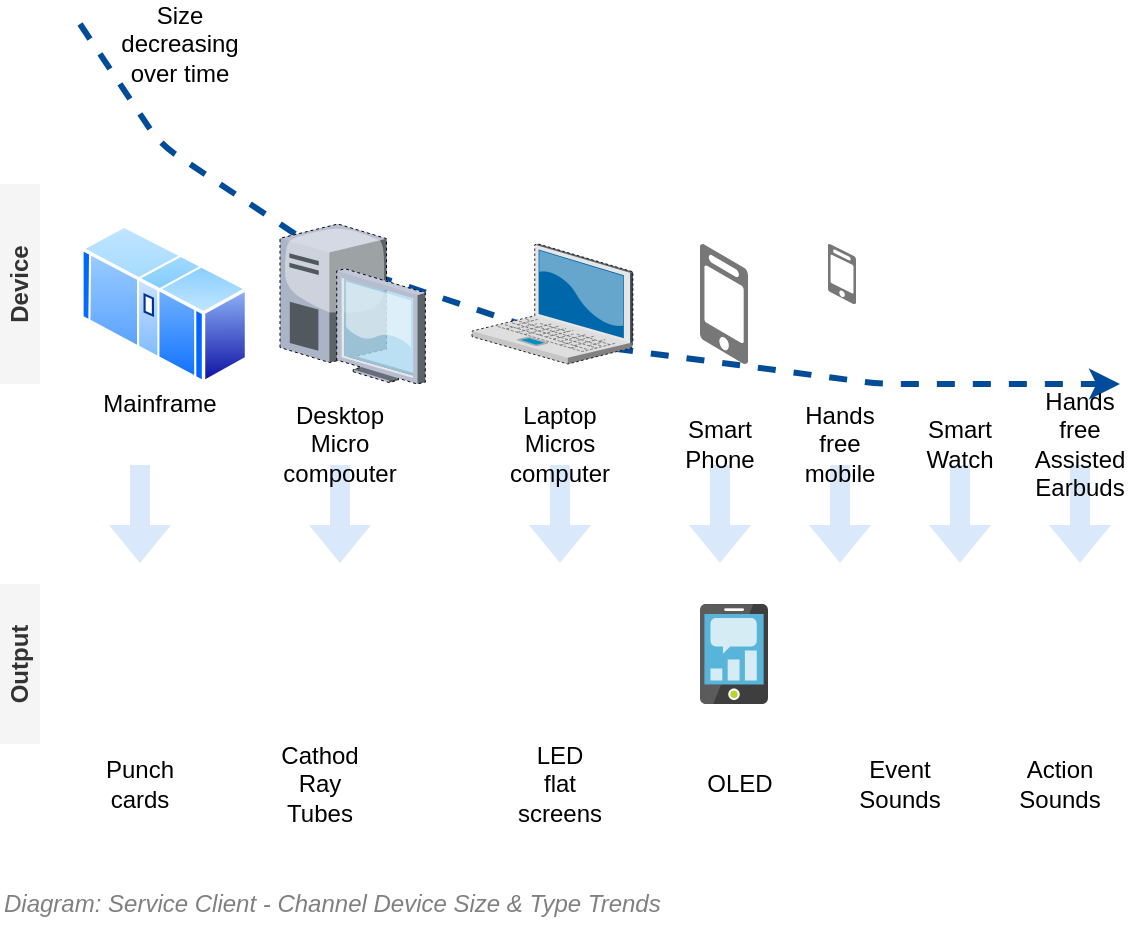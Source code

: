 <mxfile version="20.2.4" type="google"><diagram id="QNO6JzKjgAVL6_uqriPE" name="Page-1"><mxGraphModel grid="1" page="1" gridSize="10" guides="1" tooltips="1" connect="1" arrows="1" fold="1" pageScale="1" pageWidth="827" pageHeight="1169" math="0" shadow="0"><root><mxCell id="0"/><mxCell id="1" parent="0"/><mxCell id="KPkr72XP1CI6-A8Yx9Dp-1" value="" style="shape=flexArrow;endArrow=classic;html=1;fontSize=12;fontColor=#000000;fillColor=#dae8fc;strokeColor=none;" edge="1" parent="1"><mxGeometry width="50" height="50" relative="1" as="geometry"><mxPoint x="190" y="420" as="sourcePoint"/><mxPoint x="190" y="470" as="targetPoint"/></mxGeometry></mxCell><mxCell id="KPkr72XP1CI6-A8Yx9Dp-2" value="" style="shape=flexArrow;endArrow=classic;html=1;fontSize=12;fontColor=#000000;fillColor=#dae8fc;strokeColor=none;" edge="1" parent="1"><mxGeometry width="50" height="50" relative="1" as="geometry"><mxPoint x="290" y="420" as="sourcePoint"/><mxPoint x="290" y="470" as="targetPoint"/></mxGeometry></mxCell><mxCell id="KPkr72XP1CI6-A8Yx9Dp-3" value="" style="shape=flexArrow;endArrow=classic;html=1;fontSize=12;fontColor=#000000;fillColor=#dae8fc;strokeColor=none;" edge="1" parent="1"><mxGeometry width="50" height="50" relative="1" as="geometry"><mxPoint x="400" y="420" as="sourcePoint"/><mxPoint x="400" y="470" as="targetPoint"/></mxGeometry></mxCell><mxCell id="KPkr72XP1CI6-A8Yx9Dp-4" value="" style="shape=flexArrow;endArrow=classic;html=1;fontSize=12;fontColor=#000000;fillColor=#dae8fc;strokeColor=none;" edge="1" parent="1"><mxGeometry width="50" height="50" relative="1" as="geometry"><mxPoint x="480" y="420" as="sourcePoint"/><mxPoint x="480" y="470" as="targetPoint"/></mxGeometry></mxCell><mxCell id="KPkr72XP1CI6-A8Yx9Dp-5" value="" style="shape=flexArrow;endArrow=classic;html=1;fontSize=12;fontColor=#000000;fillColor=#dae8fc;strokeColor=none;" edge="1" parent="1"><mxGeometry width="50" height="50" relative="1" as="geometry"><mxPoint x="540" y="420" as="sourcePoint"/><mxPoint x="540" y="470" as="targetPoint"/></mxGeometry></mxCell><mxCell id="KPkr72XP1CI6-A8Yx9Dp-6" value="" style="shape=flexArrow;endArrow=classic;html=1;fontSize=12;fontColor=#000000;fillColor=#dae8fc;strokeColor=none;" edge="1" parent="1"><mxGeometry width="50" height="50" relative="1" as="geometry"><mxPoint x="600" y="420" as="sourcePoint"/><mxPoint x="600" y="470" as="targetPoint"/></mxGeometry></mxCell><mxCell id="KPkr72XP1CI6-A8Yx9Dp-7" value="" style="shape=flexArrow;endArrow=classic;html=1;fontSize=12;fontColor=#000000;fillColor=#dae8fc;strokeColor=none;" edge="1" parent="1"><mxGeometry width="50" height="50" relative="1" as="geometry"><mxPoint x="660" y="420" as="sourcePoint"/><mxPoint x="660" y="470" as="targetPoint"/></mxGeometry></mxCell><mxCell id="KPkr72XP1CI6-A8Yx9Dp-8" value="Size decreasing&lt;br&gt;over time" style="text;html=1;strokeColor=none;fillColor=none;align=center;verticalAlign=middle;whiteSpace=wrap;rounded=0;dashed=1;labelBackgroundColor=none;fontSize=12;fontColor=#000000;" vertex="1" parent="1"><mxGeometry x="190" y="200" width="40" height="20" as="geometry"/></mxCell><mxCell id="KPkr72XP1CI6-A8Yx9Dp-9" value="" style="shape=image;html=1;verticalAlign=top;verticalLabelPosition=bottom;labelBackgroundColor=#ffffff;imageAspect=0;aspect=fixed;image=https://cdn3.iconfinder.com/data/icons/google-material-design-icons/48/ic_sim_card_48px-128.png;dashed=1;strokeColor=#CC0000;fontSize=12;fontColor=#000000;align=left;" vertex="1" parent="1"><mxGeometry x="160" y="480" width="60" height="60" as="geometry"/></mxCell><mxCell id="KPkr72XP1CI6-A8Yx9Dp-10" value="" style="shape=image;html=1;verticalAlign=top;verticalLabelPosition=bottom;labelBackgroundColor=#ffffff;imageAspect=0;aspect=fixed;image=https://cdn2.iconfinder.com/data/icons/eico1/My_computer.png;dashed=1;strokeColor=#CC0000;fontSize=12;fontColor=#000000;align=left;" vertex="1" parent="1"><mxGeometry x="250" y="480" width="70" height="70" as="geometry"/></mxCell><mxCell id="KPkr72XP1CI6-A8Yx9Dp-11" value="" style="shape=image;html=1;verticalAlign=top;verticalLabelPosition=bottom;labelBackgroundColor=#ffffff;imageAspect=0;aspect=fixed;image=https://cdn3.iconfinder.com/data/icons/pleasant/My-Computer.png;dashed=1;strokeColor=#CC0000;fontSize=12;fontColor=#000000;align=left;" vertex="1" parent="1"><mxGeometry x="370" y="485" width="50" height="50" as="geometry"/></mxCell><mxCell id="KPkr72XP1CI6-A8Yx9Dp-12" value="" style="aspect=fixed;html=1;points=[];align=center;image;fontSize=12;image=img/lib/mscae/Mobile_Engagement.svg;dashed=1;labelBackgroundColor=none;strokeColor=#CC0000;" vertex="1" parent="1"><mxGeometry x="470" y="490" width="34" height="50" as="geometry"/></mxCell><mxCell id="KPkr72XP1CI6-A8Yx9Dp-13" value="" style="shape=image;html=1;verticalAlign=top;verticalLabelPosition=bottom;labelBackgroundColor=#ffffff;imageAspect=0;aspect=fixed;image=https://cdn1.iconfinder.com/data/icons/gradak-music/32/music-30-128.png;dashed=1;strokeColor=#CC0000;fontSize=12;fontColor=#000000;align=left;" vertex="1" parent="1"><mxGeometry x="550" y="480" width="50" height="50" as="geometry"/></mxCell><mxCell id="KPkr72XP1CI6-A8Yx9Dp-14" value="" style="shape=image;html=1;verticalAlign=top;verticalLabelPosition=bottom;labelBackgroundColor=#ffffff;imageAspect=0;aspect=fixed;image=https://cdn0.iconfinder.com/data/icons/social-glyph/30/soundcloud-120.png;dashed=1;strokeColor=#CC0000;fontSize=12;fontColor=#000000;align=left;" vertex="1" parent="1"><mxGeometry x="630" y="485" width="45" height="45" as="geometry"/></mxCell><mxCell id="KPkr72XP1CI6-A8Yx9Dp-15" value="&lt;b&gt;Device&lt;/b&gt;" style="rounded=0;whiteSpace=wrap;html=1;labelBackgroundColor=none;fontSize=12;fontColor=#333333;align=center;fillColor=#f5f5f5;fontStyle=0;strokeColor=none;rotation=-90;" vertex="1" parent="1"><mxGeometry x="80" y="320" width="100" height="20" as="geometry"/></mxCell><mxCell id="KPkr72XP1CI6-A8Yx9Dp-16" value="&lt;b&gt;Output&lt;/b&gt;" style="rounded=0;whiteSpace=wrap;html=1;labelBackgroundColor=none;fontSize=12;fontColor=#333333;align=center;fillColor=#f5f5f5;fontStyle=0;strokeColor=none;rotation=-90;" vertex="1" parent="1"><mxGeometry x="90" y="510" width="80" height="20" as="geometry"/></mxCell><mxCell id="KPkr72XP1CI6-A8Yx9Dp-17" value="" style="endArrow=classic;dashed=1;html=1;strokeColor=#004C99;fontSize=12;fontColor=#000000;endFill=1;strokeWidth=3;" edge="1" parent="1"><mxGeometry width="50" height="50" relative="1" as="geometry"><mxPoint x="160" y="200" as="sourcePoint"/><mxPoint x="680" y="380" as="targetPoint"/><Array as="points"><mxPoint x="200" y="260"/><mxPoint x="290" y="320"/><mxPoint x="410" y="360"/><mxPoint x="560" y="380"/></Array></mxGeometry></mxCell><mxCell id="KPkr72XP1CI6-A8Yx9Dp-18" value="" style="verticalLabelPosition=bottom;aspect=fixed;html=1;verticalAlign=top;strokeColor=none;align=center;outlineConnect=0;shape=mxgraph.citrix.desktop;dashed=1;labelBackgroundColor=none;fontSize=24;fontColor=#666666;" vertex="1" parent="1"><mxGeometry x="260" y="300" width="72.65" height="80" as="geometry"/></mxCell><mxCell id="KPkr72XP1CI6-A8Yx9Dp-19" value="" style="verticalLabelPosition=bottom;aspect=fixed;html=1;verticalAlign=top;strokeColor=none;align=center;outlineConnect=0;shape=mxgraph.citrix.laptop_2;dashed=1;labelBackgroundColor=none;fontSize=24;fontColor=#666666;" vertex="1" parent="1"><mxGeometry x="356" y="310" width="80.46" height="60" as="geometry"/></mxCell><mxCell id="KPkr72XP1CI6-A8Yx9Dp-20" value="" style="verticalLabelPosition=bottom;html=1;verticalAlign=top;strokeWidth=1;align=center;outlineConnect=0;dashed=0;outlineConnect=0;shape=mxgraph.aws3d.mobile_worker;aspect=fixed;strokeColor=none;fillColor=#777777;labelBackgroundColor=none;fontSize=24;fontColor=#666666;" vertex="1" parent="1"><mxGeometry x="470" y="310" width="24" height="60" as="geometry"/></mxCell><mxCell id="KPkr72XP1CI6-A8Yx9Dp-21" value="" style="aspect=fixed;perimeter=ellipsePerimeter;html=1;align=center;shadow=0;dashed=0;spacingTop=3;image;image=img/lib/active_directory/mainframe.svg;labelBackgroundColor=none;strokeColor=#CC0000;fontSize=24;fontColor=#666666;" vertex="1" parent="1"><mxGeometry x="160" y="300" width="84.21" height="80" as="geometry"/></mxCell><mxCell id="KPkr72XP1CI6-A8Yx9Dp-22" value="" style="shape=image;html=1;verticalAlign=top;verticalLabelPosition=bottom;labelBackgroundColor=#ffffff;imageAspect=0;aspect=fixed;image=https://cdn2.iconfinder.com/data/icons/smart-watch-outline-filled-1/32/Smart_Watch__Earphone_Music-128.png;dashed=1;strokeColor=#CC0000;fontSize=24;fontColor=#666666;align=left;" vertex="1" parent="1"><mxGeometry x="570" y="320" width="50" height="50" as="geometry"/></mxCell><mxCell id="KPkr72XP1CI6-A8Yx9Dp-23" value="" style="shape=image;html=1;verticalAlign=top;verticalLabelPosition=bottom;labelBackgroundColor=#ffffff;imageAspect=0;aspect=fixed;image=https://cdn4.iconfinder.com/data/icons/music-103/1000/music-06-128.png;dashed=1;strokeColor=#CC0000;fontSize=24;fontColor=#666666;align=left;" vertex="1" parent="1"><mxGeometry x="640" y="325" width="40" height="40" as="geometry"/></mxCell><mxCell id="KPkr72XP1CI6-A8Yx9Dp-24" value="" style="shape=image;html=1;verticalAlign=top;verticalLabelPosition=bottom;labelBackgroundColor=#ffffff;imageAspect=0;aspect=fixed;image=https://cdn3.iconfinder.com/data/icons/transport-icons-2/512/BT_c3behind-128.png;dashed=1;strokeColor=#CC0000;fontSize=24;fontColor=#666666;align=left;" vertex="1" parent="1"><mxGeometry x="520" y="340" width="50" height="50" as="geometry"/></mxCell><mxCell id="KPkr72XP1CI6-A8Yx9Dp-25" value="" style="verticalLabelPosition=bottom;html=1;verticalAlign=top;strokeWidth=1;align=center;outlineConnect=0;dashed=0;outlineConnect=0;shape=mxgraph.aws3d.mobile_worker;aspect=fixed;strokeColor=none;fillColor=#777777;labelBackgroundColor=none;fontSize=24;fontColor=#666666;" vertex="1" parent="1"><mxGeometry x="534" y="310" width="14" height="30" as="geometry"/></mxCell><mxCell id="KPkr72XP1CI6-A8Yx9Dp-26" value="Mainframe" style="text;html=1;strokeColor=none;fillColor=none;align=center;verticalAlign=middle;whiteSpace=wrap;rounded=0;dashed=1;labelBackgroundColor=none;fontSize=12;" vertex="1" parent="1"><mxGeometry x="180" y="380" width="40" height="20" as="geometry"/></mxCell><mxCell id="KPkr72XP1CI6-A8Yx9Dp-27" value="Punch&lt;br&gt;cards" style="text;html=1;strokeColor=none;fillColor=none;align=center;verticalAlign=middle;whiteSpace=wrap;rounded=0;dashed=1;labelBackgroundColor=none;fontSize=12;" vertex="1" parent="1"><mxGeometry x="170" y="570" width="40" height="20" as="geometry"/></mxCell><mxCell id="KPkr72XP1CI6-A8Yx9Dp-28" value="Cathod&lt;br&gt;Ray Tubes" style="text;html=1;strokeColor=none;fillColor=none;align=center;verticalAlign=middle;whiteSpace=wrap;rounded=0;dashed=1;labelBackgroundColor=none;fontSize=12;" vertex="1" parent="1"><mxGeometry x="260" y="570" width="40" height="20" as="geometry"/></mxCell><mxCell id="KPkr72XP1CI6-A8Yx9Dp-29" value="LED flat &lt;br&gt;screens" style="text;html=1;strokeColor=none;fillColor=none;align=center;verticalAlign=middle;whiteSpace=wrap;rounded=0;dashed=1;labelBackgroundColor=none;fontSize=12;" vertex="1" parent="1"><mxGeometry x="380" y="570" width="40" height="20" as="geometry"/></mxCell><mxCell id="KPkr72XP1CI6-A8Yx9Dp-30" value="OLED" style="text;html=1;strokeColor=none;fillColor=none;align=center;verticalAlign=middle;whiteSpace=wrap;rounded=0;dashed=1;labelBackgroundColor=none;fontSize=12;" vertex="1" parent="1"><mxGeometry x="470" y="570" width="40" height="20" as="geometry"/></mxCell><mxCell id="KPkr72XP1CI6-A8Yx9Dp-31" value="Event Sounds" style="text;html=1;strokeColor=none;fillColor=none;align=center;verticalAlign=middle;whiteSpace=wrap;rounded=0;dashed=1;labelBackgroundColor=none;fontSize=12;" vertex="1" parent="1"><mxGeometry x="550" y="570" width="40" height="20" as="geometry"/></mxCell><mxCell id="KPkr72XP1CI6-A8Yx9Dp-32" value="Action Sounds" style="text;html=1;strokeColor=none;fillColor=none;align=center;verticalAlign=middle;whiteSpace=wrap;rounded=0;dashed=1;labelBackgroundColor=none;fontSize=12;" vertex="1" parent="1"><mxGeometry x="630" y="570" width="40" height="20" as="geometry"/></mxCell><mxCell id="KPkr72XP1CI6-A8Yx9Dp-33" value="Desktop&lt;br&gt;Micro compouter" style="text;html=1;strokeColor=none;fillColor=none;align=center;verticalAlign=middle;whiteSpace=wrap;rounded=0;dashed=1;labelBackgroundColor=none;fontSize=12;" vertex="1" parent="1"><mxGeometry x="270" y="400" width="40" height="20" as="geometry"/></mxCell><mxCell id="KPkr72XP1CI6-A8Yx9Dp-34" value="Laptop&lt;br&gt;Micros&lt;br&gt;computer" style="text;html=1;strokeColor=none;fillColor=none;align=center;verticalAlign=middle;whiteSpace=wrap;rounded=0;dashed=1;labelBackgroundColor=none;fontSize=12;" vertex="1" parent="1"><mxGeometry x="380" y="400" width="40" height="20" as="geometry"/></mxCell><mxCell id="KPkr72XP1CI6-A8Yx9Dp-35" value="Smart&lt;br&gt;Phone" style="text;html=1;strokeColor=none;fillColor=none;align=center;verticalAlign=middle;whiteSpace=wrap;rounded=0;dashed=1;labelBackgroundColor=none;fontSize=12;" vertex="1" parent="1"><mxGeometry x="460" y="400" width="40" height="20" as="geometry"/></mxCell><mxCell id="KPkr72XP1CI6-A8Yx9Dp-36" value="Hands&lt;br&gt;free&lt;br&gt;mobile" style="text;html=1;strokeColor=none;fillColor=none;align=center;verticalAlign=middle;whiteSpace=wrap;rounded=0;dashed=1;labelBackgroundColor=none;fontSize=12;" vertex="1" parent="1"><mxGeometry x="520" y="400" width="40" height="20" as="geometry"/></mxCell><mxCell id="KPkr72XP1CI6-A8Yx9Dp-37" value="Smart&lt;br&gt;Watch" style="text;html=1;strokeColor=none;fillColor=none;align=center;verticalAlign=middle;whiteSpace=wrap;rounded=0;dashed=1;labelBackgroundColor=none;fontSize=12;" vertex="1" parent="1"><mxGeometry x="580" y="400" width="40" height="20" as="geometry"/></mxCell><mxCell id="KPkr72XP1CI6-A8Yx9Dp-38" value="Hands free&lt;br&gt;Assisted&lt;br&gt;Earbuds" style="text;html=1;strokeColor=none;fillColor=none;align=center;verticalAlign=middle;whiteSpace=wrap;rounded=0;dashed=1;labelBackgroundColor=none;fontSize=12;" vertex="1" parent="1"><mxGeometry x="640" y="400" width="40" height="20" as="geometry"/></mxCell><mxCell id="KPkr72XP1CI6-A8Yx9Dp-39" value="&lt;font style=&quot;font-size: 12px&quot;&gt;Diagram: Service Client - Channel Device Size &amp;amp; Type Trends&lt;/font&gt;" style="text;strokeColor=none;fillColor=none;html=1;fontSize=12;fontStyle=2;verticalAlign=middle;align=left;shadow=0;glass=0;comic=0;opacity=30;fontColor=#808080;" vertex="1" parent="1"><mxGeometry x="120" y="630" width="560" height="20" as="geometry"/></mxCell></root></mxGraphModel></diagram></mxfile>